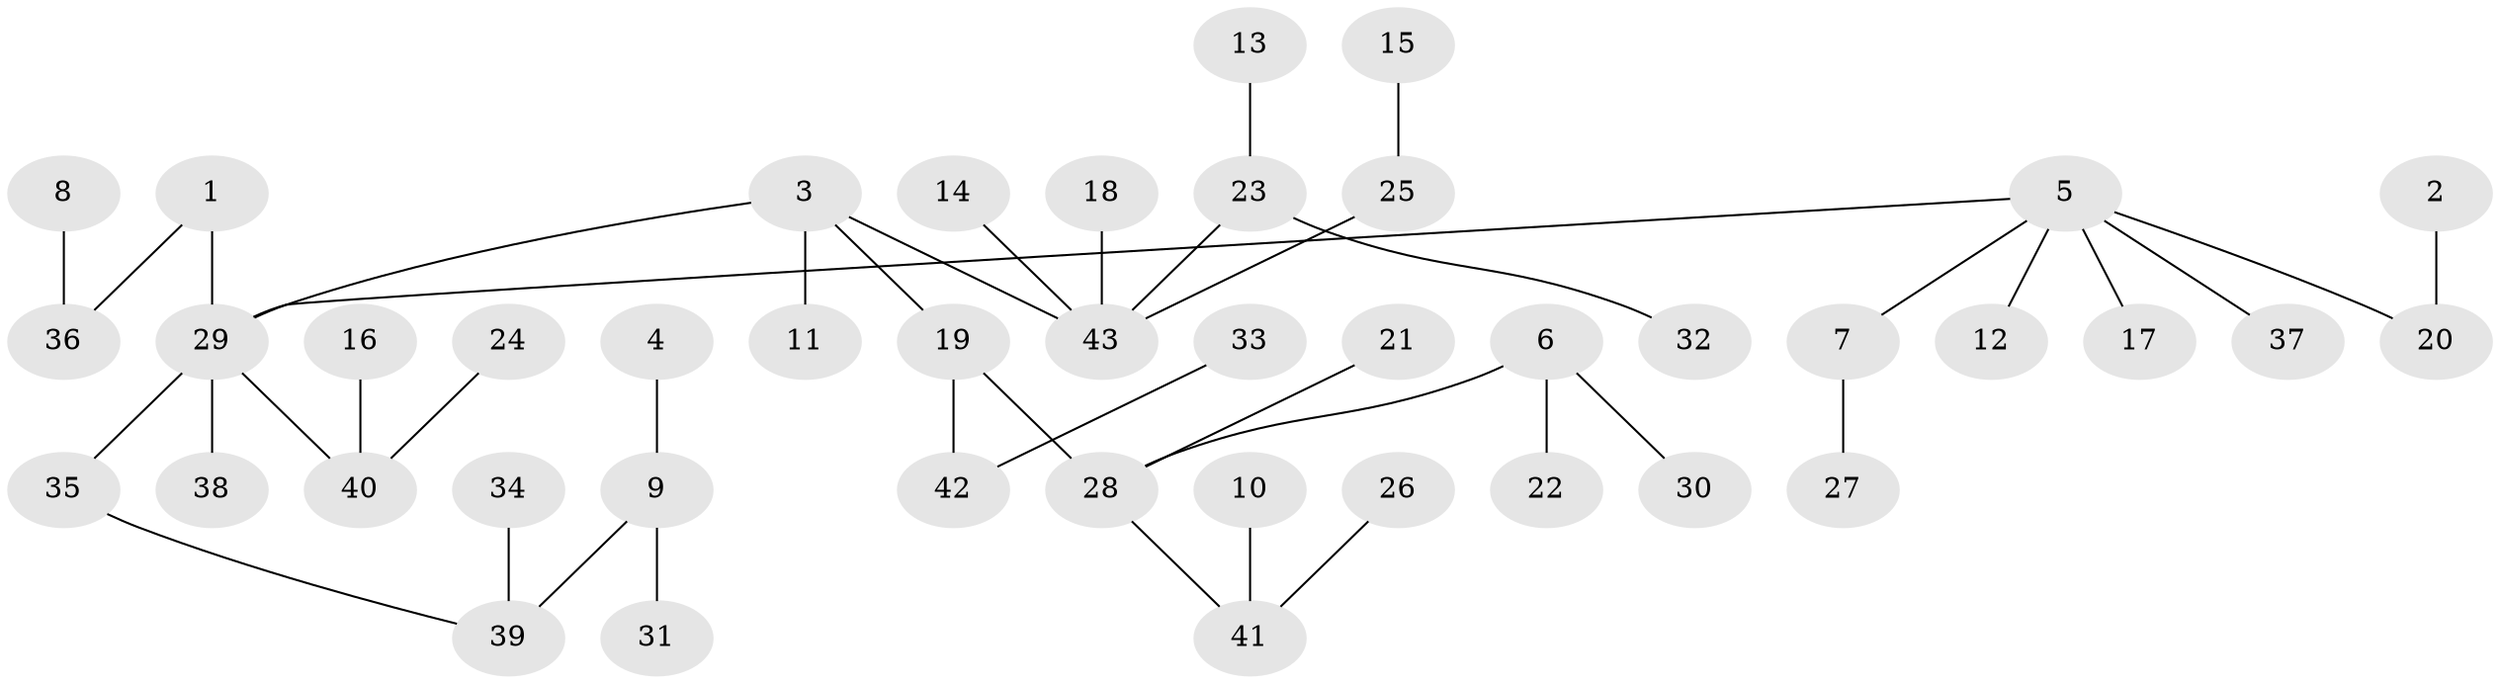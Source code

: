 // original degree distribution, {5: 0.04285714285714286, 4: 0.08571428571428572, 6: 0.02142857142857143, 3: 0.1, 2: 0.25, 1: 0.5}
// Generated by graph-tools (version 1.1) at 2025/37/03/04/25 23:37:29]
// undirected, 43 vertices, 42 edges
graph export_dot {
  node [color=gray90,style=filled];
  1;
  2;
  3;
  4;
  5;
  6;
  7;
  8;
  9;
  10;
  11;
  12;
  13;
  14;
  15;
  16;
  17;
  18;
  19;
  20;
  21;
  22;
  23;
  24;
  25;
  26;
  27;
  28;
  29;
  30;
  31;
  32;
  33;
  34;
  35;
  36;
  37;
  38;
  39;
  40;
  41;
  42;
  43;
  1 -- 29 [weight=1.0];
  1 -- 36 [weight=1.0];
  2 -- 20 [weight=1.0];
  3 -- 11 [weight=1.0];
  3 -- 19 [weight=1.0];
  3 -- 29 [weight=1.0];
  3 -- 43 [weight=1.0];
  4 -- 9 [weight=1.0];
  5 -- 7 [weight=1.0];
  5 -- 12 [weight=1.0];
  5 -- 17 [weight=1.0];
  5 -- 20 [weight=1.0];
  5 -- 29 [weight=1.0];
  5 -- 37 [weight=1.0];
  6 -- 22 [weight=1.0];
  6 -- 28 [weight=1.0];
  6 -- 30 [weight=1.0];
  7 -- 27 [weight=1.0];
  8 -- 36 [weight=1.0];
  9 -- 31 [weight=1.0];
  9 -- 39 [weight=1.0];
  10 -- 41 [weight=1.0];
  13 -- 23 [weight=1.0];
  14 -- 43 [weight=1.0];
  15 -- 25 [weight=1.0];
  16 -- 40 [weight=1.0];
  18 -- 43 [weight=1.0];
  19 -- 28 [weight=1.0];
  19 -- 42 [weight=1.0];
  21 -- 28 [weight=1.0];
  23 -- 32 [weight=1.0];
  23 -- 43 [weight=1.0];
  24 -- 40 [weight=1.0];
  25 -- 43 [weight=1.0];
  26 -- 41 [weight=1.0];
  28 -- 41 [weight=1.0];
  29 -- 35 [weight=1.0];
  29 -- 38 [weight=1.0];
  29 -- 40 [weight=1.0];
  33 -- 42 [weight=1.0];
  34 -- 39 [weight=1.0];
  35 -- 39 [weight=1.0];
}
